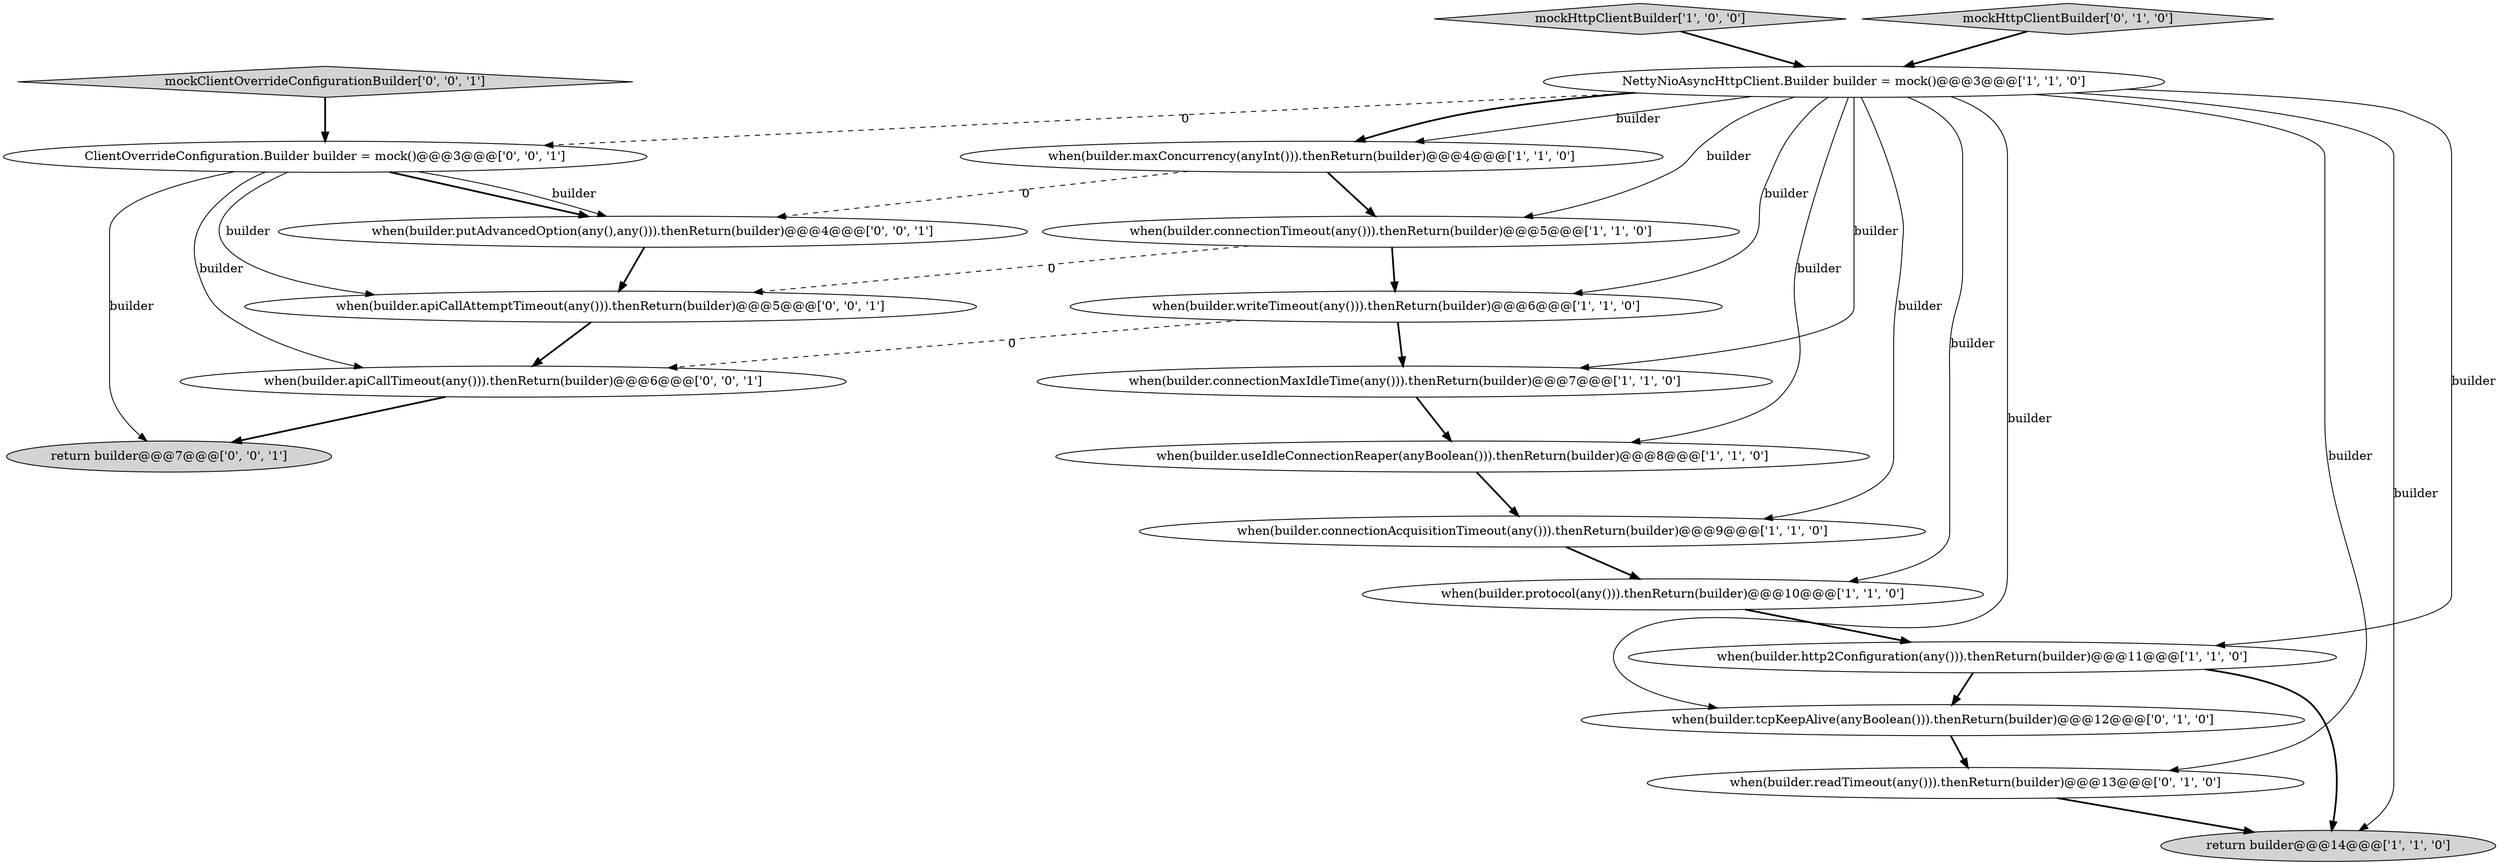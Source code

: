 digraph {
8 [style = filled, label = "when(builder.protocol(any())).thenReturn(builder)@@@10@@@['1', '1', '0']", fillcolor = white, shape = ellipse image = "AAA0AAABBB1BBB"];
14 [style = filled, label = "when(builder.apiCallTimeout(any())).thenReturn(builder)@@@6@@@['0', '0', '1']", fillcolor = white, shape = ellipse image = "AAA0AAABBB3BBB"];
19 [style = filled, label = "return builder@@@7@@@['0', '0', '1']", fillcolor = lightgray, shape = ellipse image = "AAA0AAABBB3BBB"];
4 [style = filled, label = "when(builder.maxConcurrency(anyInt())).thenReturn(builder)@@@4@@@['1', '1', '0']", fillcolor = white, shape = ellipse image = "AAA0AAABBB1BBB"];
6 [style = filled, label = "mockHttpClientBuilder['1', '0', '0']", fillcolor = lightgray, shape = diamond image = "AAA0AAABBB1BBB"];
18 [style = filled, label = "ClientOverrideConfiguration.Builder builder = mock()@@@3@@@['0', '0', '1']", fillcolor = white, shape = ellipse image = "AAA0AAABBB3BBB"];
1 [style = filled, label = "return builder@@@14@@@['1', '1', '0']", fillcolor = lightgray, shape = ellipse image = "AAA0AAABBB1BBB"];
12 [style = filled, label = "mockHttpClientBuilder['0', '1', '0']", fillcolor = lightgray, shape = diamond image = "AAA0AAABBB2BBB"];
3 [style = filled, label = "when(builder.http2Configuration(any())).thenReturn(builder)@@@11@@@['1', '1', '0']", fillcolor = white, shape = ellipse image = "AAA0AAABBB1BBB"];
16 [style = filled, label = "when(builder.putAdvancedOption(any(),any())).thenReturn(builder)@@@4@@@['0', '0', '1']", fillcolor = white, shape = ellipse image = "AAA0AAABBB3BBB"];
17 [style = filled, label = "mockClientOverrideConfigurationBuilder['0', '0', '1']", fillcolor = lightgray, shape = diamond image = "AAA0AAABBB3BBB"];
0 [style = filled, label = "when(builder.writeTimeout(any())).thenReturn(builder)@@@6@@@['1', '1', '0']", fillcolor = white, shape = ellipse image = "AAA0AAABBB1BBB"];
2 [style = filled, label = "NettyNioAsyncHttpClient.Builder builder = mock()@@@3@@@['1', '1', '0']", fillcolor = white, shape = ellipse image = "AAA0AAABBB1BBB"];
9 [style = filled, label = "when(builder.connectionTimeout(any())).thenReturn(builder)@@@5@@@['1', '1', '0']", fillcolor = white, shape = ellipse image = "AAA0AAABBB1BBB"];
7 [style = filled, label = "when(builder.connectionMaxIdleTime(any())).thenReturn(builder)@@@7@@@['1', '1', '0']", fillcolor = white, shape = ellipse image = "AAA0AAABBB1BBB"];
10 [style = filled, label = "when(builder.useIdleConnectionReaper(anyBoolean())).thenReturn(builder)@@@8@@@['1', '1', '0']", fillcolor = white, shape = ellipse image = "AAA0AAABBB1BBB"];
15 [style = filled, label = "when(builder.apiCallAttemptTimeout(any())).thenReturn(builder)@@@5@@@['0', '0', '1']", fillcolor = white, shape = ellipse image = "AAA0AAABBB3BBB"];
11 [style = filled, label = "when(builder.tcpKeepAlive(anyBoolean())).thenReturn(builder)@@@12@@@['0', '1', '0']", fillcolor = white, shape = ellipse image = "AAA1AAABBB2BBB"];
5 [style = filled, label = "when(builder.connectionAcquisitionTimeout(any())).thenReturn(builder)@@@9@@@['1', '1', '0']", fillcolor = white, shape = ellipse image = "AAA0AAABBB1BBB"];
13 [style = filled, label = "when(builder.readTimeout(any())).thenReturn(builder)@@@13@@@['0', '1', '0']", fillcolor = white, shape = ellipse image = "AAA1AAABBB2BBB"];
3->11 [style = bold, label=""];
5->8 [style = bold, label=""];
2->4 [style = bold, label=""];
2->4 [style = solid, label="builder"];
7->10 [style = bold, label=""];
0->7 [style = bold, label=""];
12->2 [style = bold, label=""];
2->11 [style = solid, label="builder"];
4->16 [style = dashed, label="0"];
16->15 [style = bold, label=""];
2->8 [style = solid, label="builder"];
2->9 [style = solid, label="builder"];
2->18 [style = dashed, label="0"];
0->14 [style = dashed, label="0"];
9->0 [style = bold, label=""];
14->19 [style = bold, label=""];
18->14 [style = solid, label="builder"];
2->5 [style = solid, label="builder"];
2->0 [style = solid, label="builder"];
8->3 [style = bold, label=""];
3->1 [style = bold, label=""];
6->2 [style = bold, label=""];
2->13 [style = solid, label="builder"];
15->14 [style = bold, label=""];
4->9 [style = bold, label=""];
9->15 [style = dashed, label="0"];
2->1 [style = solid, label="builder"];
18->16 [style = bold, label=""];
11->13 [style = bold, label=""];
18->16 [style = solid, label="builder"];
13->1 [style = bold, label=""];
2->7 [style = solid, label="builder"];
18->19 [style = solid, label="builder"];
2->3 [style = solid, label="builder"];
10->5 [style = bold, label=""];
18->15 [style = solid, label="builder"];
2->10 [style = solid, label="builder"];
17->18 [style = bold, label=""];
}
